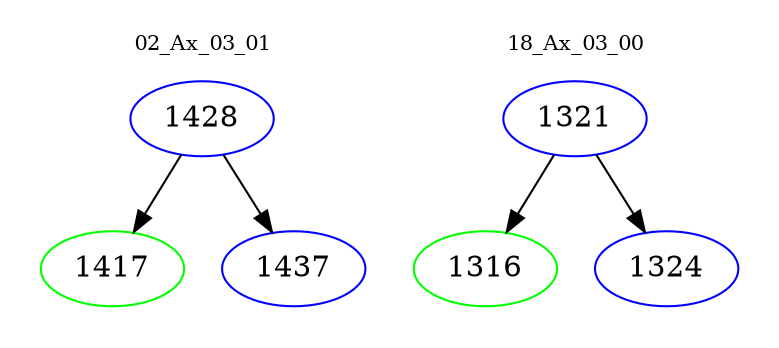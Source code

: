 digraph{
subgraph cluster_0 {
color = white
label = "02_Ax_03_01";
fontsize=10;
T0_1428 [label="1428", color="blue"]
T0_1428 -> T0_1417 [color="black"]
T0_1417 [label="1417", color="green"]
T0_1428 -> T0_1437 [color="black"]
T0_1437 [label="1437", color="blue"]
}
subgraph cluster_1 {
color = white
label = "18_Ax_03_00";
fontsize=10;
T1_1321 [label="1321", color="blue"]
T1_1321 -> T1_1316 [color="black"]
T1_1316 [label="1316", color="green"]
T1_1321 -> T1_1324 [color="black"]
T1_1324 [label="1324", color="blue"]
}
}
